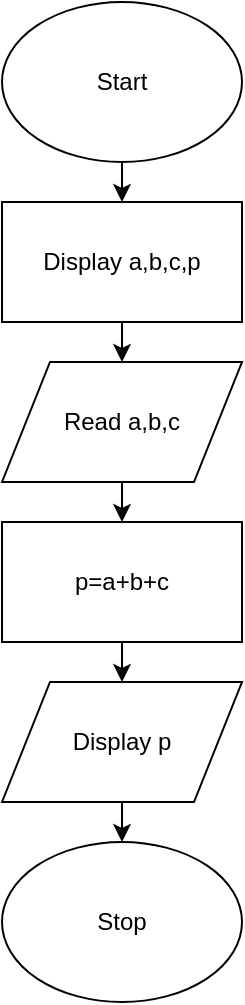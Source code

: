 <mxfile version="12.1.3" type="device" pages="1"><diagram id="_1Lnpebm1BQwYiENfflL" name="Page-1"><mxGraphModel dx="854" dy="402" grid="1" gridSize="10" guides="1" tooltips="1" connect="1" arrows="1" fold="1" page="1" pageScale="1" pageWidth="850" pageHeight="1100" math="0" shadow="0"><root><mxCell id="0"/><mxCell id="1" parent="0"/><mxCell id="eLuMvoIZOrhYyEezTcLM-7" style="edgeStyle=orthogonalEdgeStyle;rounded=0;orthogonalLoop=1;jettySize=auto;html=1;exitX=0.5;exitY=1;exitDx=0;exitDy=0;entryX=0.5;entryY=0;entryDx=0;entryDy=0;" edge="1" parent="1" source="eLuMvoIZOrhYyEezTcLM-1" target="eLuMvoIZOrhYyEezTcLM-2"><mxGeometry relative="1" as="geometry"/></mxCell><mxCell id="eLuMvoIZOrhYyEezTcLM-1" value="Start" style="ellipse;whiteSpace=wrap;html=1;" vertex="1" parent="1"><mxGeometry x="390" y="20" width="120" height="80" as="geometry"/></mxCell><mxCell id="eLuMvoIZOrhYyEezTcLM-8" style="edgeStyle=orthogonalEdgeStyle;rounded=0;orthogonalLoop=1;jettySize=auto;html=1;exitX=0.5;exitY=1;exitDx=0;exitDy=0;entryX=0.5;entryY=0;entryDx=0;entryDy=0;" edge="1" parent="1" source="eLuMvoIZOrhYyEezTcLM-2" target="eLuMvoIZOrhYyEezTcLM-3"><mxGeometry relative="1" as="geometry"/></mxCell><mxCell id="eLuMvoIZOrhYyEezTcLM-2" value="Display a,b,c,p" style="rounded=0;whiteSpace=wrap;html=1;" vertex="1" parent="1"><mxGeometry x="390" y="120" width="120" height="60" as="geometry"/></mxCell><mxCell id="eLuMvoIZOrhYyEezTcLM-9" style="edgeStyle=orthogonalEdgeStyle;rounded=0;orthogonalLoop=1;jettySize=auto;html=1;exitX=0.5;exitY=1;exitDx=0;exitDy=0;entryX=0.5;entryY=0;entryDx=0;entryDy=0;" edge="1" parent="1" source="eLuMvoIZOrhYyEezTcLM-3" target="eLuMvoIZOrhYyEezTcLM-4"><mxGeometry relative="1" as="geometry"/></mxCell><mxCell id="eLuMvoIZOrhYyEezTcLM-3" value="Read a,b,c" style="shape=parallelogram;perimeter=parallelogramPerimeter;whiteSpace=wrap;html=1;" vertex="1" parent="1"><mxGeometry x="390" y="200" width="120" height="60" as="geometry"/></mxCell><mxCell id="eLuMvoIZOrhYyEezTcLM-10" style="edgeStyle=orthogonalEdgeStyle;rounded=0;orthogonalLoop=1;jettySize=auto;html=1;exitX=0.5;exitY=1;exitDx=0;exitDy=0;entryX=0.5;entryY=0;entryDx=0;entryDy=0;" edge="1" parent="1" source="eLuMvoIZOrhYyEezTcLM-4" target="eLuMvoIZOrhYyEezTcLM-5"><mxGeometry relative="1" as="geometry"/></mxCell><mxCell id="eLuMvoIZOrhYyEezTcLM-4" value="p=a+b+c" style="rounded=0;whiteSpace=wrap;html=1;" vertex="1" parent="1"><mxGeometry x="390" y="280" width="120" height="60" as="geometry"/></mxCell><mxCell id="eLuMvoIZOrhYyEezTcLM-11" style="edgeStyle=orthogonalEdgeStyle;rounded=0;orthogonalLoop=1;jettySize=auto;html=1;exitX=0.5;exitY=1;exitDx=0;exitDy=0;entryX=0.5;entryY=0;entryDx=0;entryDy=0;" edge="1" parent="1" source="eLuMvoIZOrhYyEezTcLM-5" target="eLuMvoIZOrhYyEezTcLM-6"><mxGeometry relative="1" as="geometry"/></mxCell><mxCell id="eLuMvoIZOrhYyEezTcLM-5" value="Display p" style="shape=parallelogram;perimeter=parallelogramPerimeter;whiteSpace=wrap;html=1;" vertex="1" parent="1"><mxGeometry x="390" y="360" width="120" height="60" as="geometry"/></mxCell><mxCell id="eLuMvoIZOrhYyEezTcLM-6" value="Stop" style="ellipse;whiteSpace=wrap;html=1;" vertex="1" parent="1"><mxGeometry x="390" y="440" width="120" height="80" as="geometry"/></mxCell></root></mxGraphModel></diagram></mxfile>